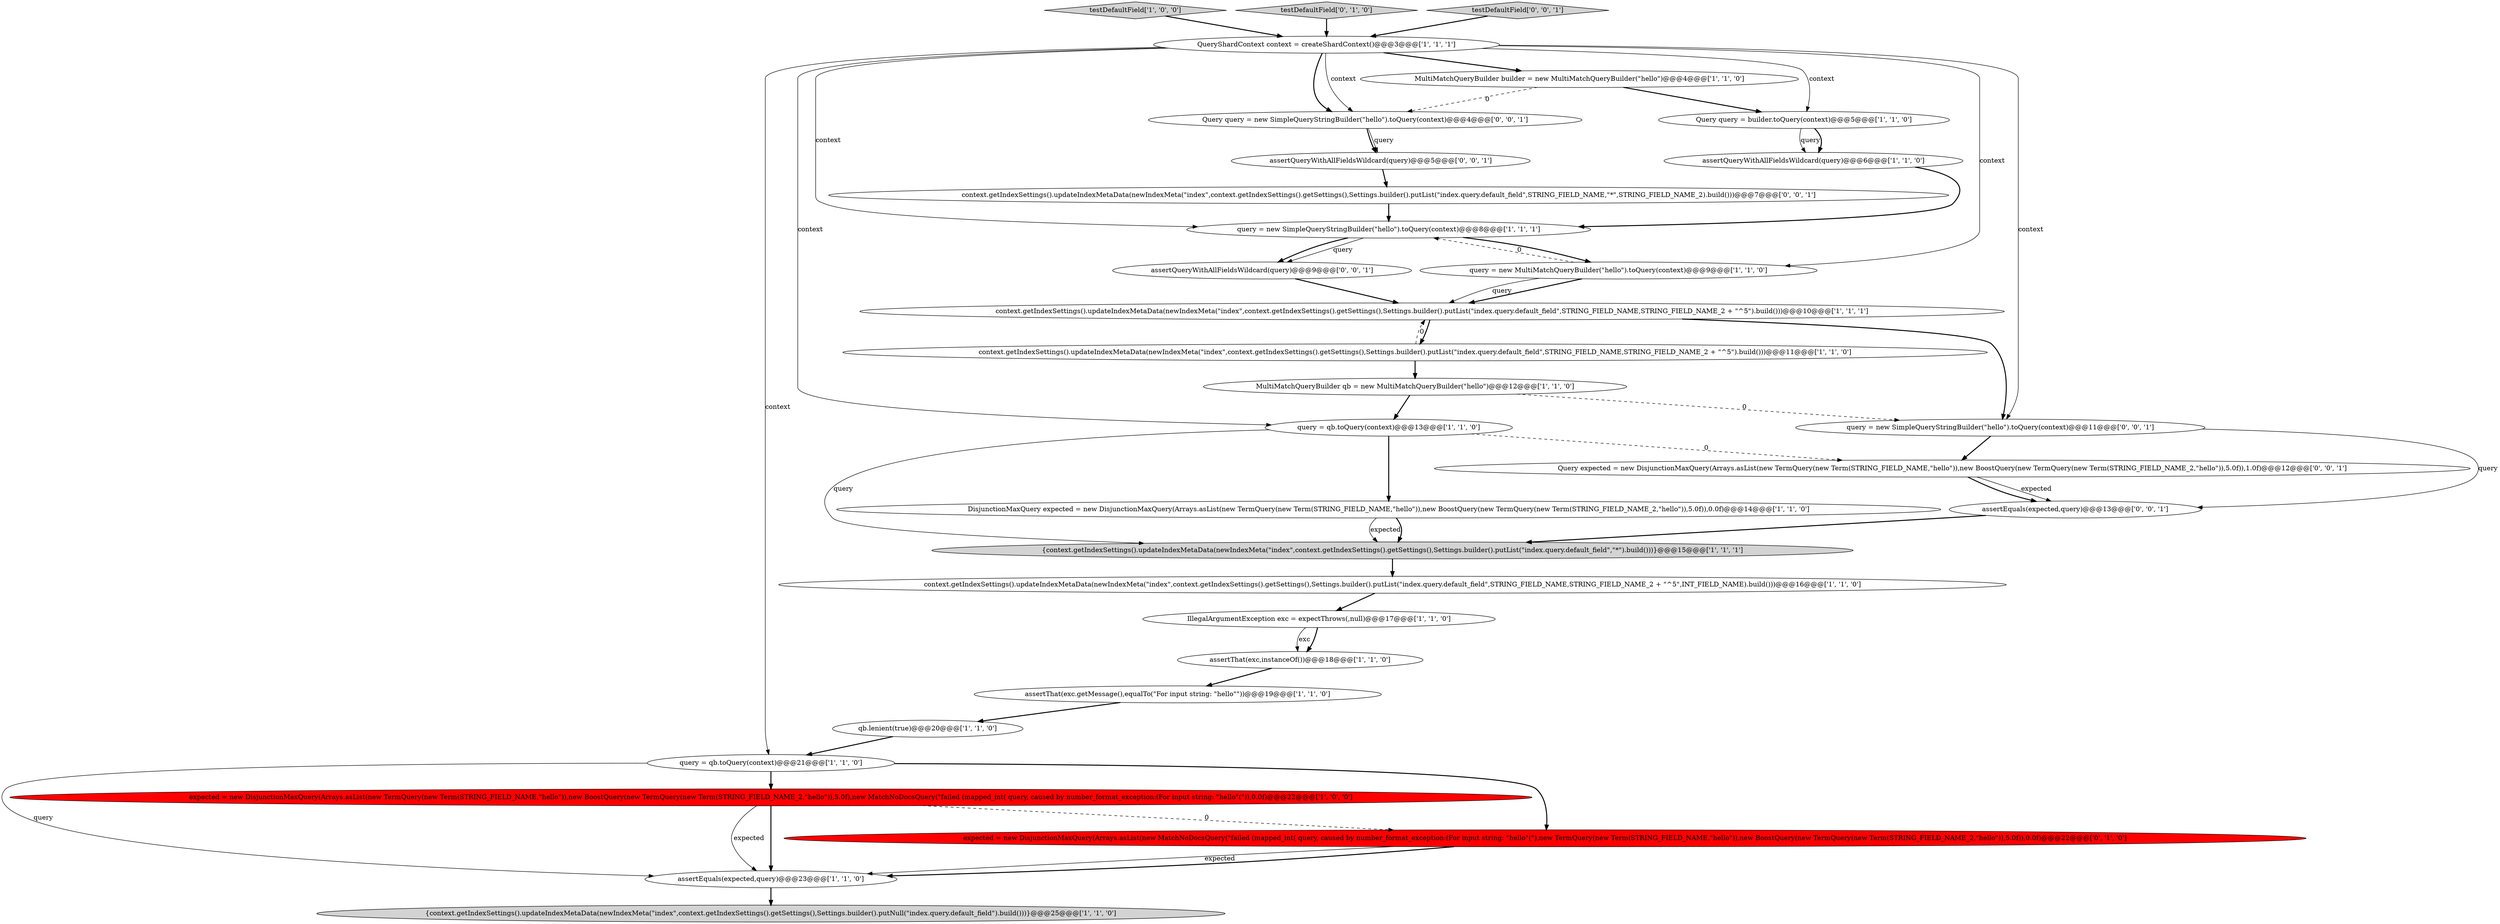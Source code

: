 digraph {
20 [style = filled, label = "QueryShardContext context = createShardContext()@@@3@@@['1', '1', '1']", fillcolor = white, shape = ellipse image = "AAA0AAABBB1BBB"];
12 [style = filled, label = "query = new SimpleQueryStringBuilder(\"hello\").toQuery(context)@@@8@@@['1', '1', '1']", fillcolor = white, shape = ellipse image = "AAA0AAABBB1BBB"];
31 [style = filled, label = "assertEquals(expected,query)@@@13@@@['0', '0', '1']", fillcolor = white, shape = ellipse image = "AAA0AAABBB3BBB"];
17 [style = filled, label = "assertEquals(expected,query)@@@23@@@['1', '1', '0']", fillcolor = white, shape = ellipse image = "AAA0AAABBB1BBB"];
6 [style = filled, label = "query = qb.toQuery(context)@@@21@@@['1', '1', '0']", fillcolor = white, shape = ellipse image = "AAA0AAABBB1BBB"];
9 [style = filled, label = "IllegalArgumentException exc = expectThrows(,null)@@@17@@@['1', '1', '0']", fillcolor = white, shape = ellipse image = "AAA0AAABBB1BBB"];
25 [style = filled, label = "assertQueryWithAllFieldsWildcard(query)@@@9@@@['0', '0', '1']", fillcolor = white, shape = ellipse image = "AAA0AAABBB3BBB"];
22 [style = filled, label = "expected = new DisjunctionMaxQuery(Arrays.asList(new MatchNoDocsQuery(\"failed (mapped_int( query, caused by number_format_exception:(For input string: \"hello\"(\"),new TermQuery(new Term(STRING_FIELD_NAME,\"hello\")),new BoostQuery(new TermQuery(new Term(STRING_FIELD_NAME_2,\"hello\")),5.0f)),0.0f)@@@22@@@['0', '1', '0']", fillcolor = red, shape = ellipse image = "AAA1AAABBB2BBB"];
14 [style = filled, label = "Query query = builder.toQuery(context)@@@5@@@['1', '1', '0']", fillcolor = white, shape = ellipse image = "AAA0AAABBB1BBB"];
3 [style = filled, label = "query = qb.toQuery(context)@@@13@@@['1', '1', '0']", fillcolor = white, shape = ellipse image = "AAA0AAABBB1BBB"];
1 [style = filled, label = "MultiMatchQueryBuilder qb = new MultiMatchQueryBuilder(\"hello\")@@@12@@@['1', '1', '0']", fillcolor = white, shape = ellipse image = "AAA0AAABBB1BBB"];
10 [style = filled, label = "context.getIndexSettings().updateIndexMetaData(newIndexMeta(\"index\",context.getIndexSettings().getSettings(),Settings.builder().putList(\"index.query.default_field\",STRING_FIELD_NAME,STRING_FIELD_NAME_2 + \"^5\").build()))@@@10@@@['1', '1', '1']", fillcolor = white, shape = ellipse image = "AAA0AAABBB1BBB"];
2 [style = filled, label = "testDefaultField['1', '0', '0']", fillcolor = lightgray, shape = diamond image = "AAA0AAABBB1BBB"];
7 [style = filled, label = "{context.getIndexSettings().updateIndexMetaData(newIndexMeta(\"index\",context.getIndexSettings().getSettings(),Settings.builder().putNull(\"index.query.default_field\").build()))}@@@25@@@['1', '1', '0']", fillcolor = lightgray, shape = ellipse image = "AAA0AAABBB1BBB"];
13 [style = filled, label = "qb.lenient(true)@@@20@@@['1', '1', '0']", fillcolor = white, shape = ellipse image = "AAA0AAABBB1BBB"];
4 [style = filled, label = "{context.getIndexSettings().updateIndexMetaData(newIndexMeta(\"index\",context.getIndexSettings().getSettings(),Settings.builder().putList(\"index.query.default_field\",\"*\").build()))}@@@15@@@['1', '1', '1']", fillcolor = lightgray, shape = ellipse image = "AAA0AAABBB1BBB"];
28 [style = filled, label = "Query query = new SimpleQueryStringBuilder(\"hello\").toQuery(context)@@@4@@@['0', '0', '1']", fillcolor = white, shape = ellipse image = "AAA0AAABBB3BBB"];
19 [style = filled, label = "context.getIndexSettings().updateIndexMetaData(newIndexMeta(\"index\",context.getIndexSettings().getSettings(),Settings.builder().putList(\"index.query.default_field\",STRING_FIELD_NAME,STRING_FIELD_NAME_2 + \"^5\",INT_FIELD_NAME).build()))@@@16@@@['1', '1', '0']", fillcolor = white, shape = ellipse image = "AAA0AAABBB1BBB"];
21 [style = filled, label = "expected = new DisjunctionMaxQuery(Arrays.asList(new TermQuery(new Term(STRING_FIELD_NAME,\"hello\")),new BoostQuery(new TermQuery(new Term(STRING_FIELD_NAME_2,\"hello\")),5.0f),new MatchNoDocsQuery(\"failed (mapped_int( query, caused by number_format_exception:(For input string: \"hello\"(\")),0.0f)@@@22@@@['1', '0', '0']", fillcolor = red, shape = ellipse image = "AAA1AAABBB1BBB"];
30 [style = filled, label = "assertQueryWithAllFieldsWildcard(query)@@@5@@@['0', '0', '1']", fillcolor = white, shape = ellipse image = "AAA0AAABBB3BBB"];
24 [style = filled, label = "context.getIndexSettings().updateIndexMetaData(newIndexMeta(\"index\",context.getIndexSettings().getSettings(),Settings.builder().putList(\"index.query.default_field\",STRING_FIELD_NAME,\"*\",STRING_FIELD_NAME_2).build()))@@@7@@@['0', '0', '1']", fillcolor = white, shape = ellipse image = "AAA0AAABBB3BBB"];
0 [style = filled, label = "context.getIndexSettings().updateIndexMetaData(newIndexMeta(\"index\",context.getIndexSettings().getSettings(),Settings.builder().putList(\"index.query.default_field\",STRING_FIELD_NAME,STRING_FIELD_NAME_2 + \"^5\").build()))@@@11@@@['1', '1', '0']", fillcolor = white, shape = ellipse image = "AAA0AAABBB1BBB"];
16 [style = filled, label = "assertThat(exc.getMessage(),equalTo(\"For input string: \"hello\"\"))@@@19@@@['1', '1', '0']", fillcolor = white, shape = ellipse image = "AAA0AAABBB1BBB"];
29 [style = filled, label = "query = new SimpleQueryStringBuilder(\"hello\").toQuery(context)@@@11@@@['0', '0', '1']", fillcolor = white, shape = ellipse image = "AAA0AAABBB3BBB"];
8 [style = filled, label = "query = new MultiMatchQueryBuilder(\"hello\").toQuery(context)@@@9@@@['1', '1', '0']", fillcolor = white, shape = ellipse image = "AAA0AAABBB1BBB"];
5 [style = filled, label = "MultiMatchQueryBuilder builder = new MultiMatchQueryBuilder(\"hello\")@@@4@@@['1', '1', '0']", fillcolor = white, shape = ellipse image = "AAA0AAABBB1BBB"];
15 [style = filled, label = "DisjunctionMaxQuery expected = new DisjunctionMaxQuery(Arrays.asList(new TermQuery(new Term(STRING_FIELD_NAME,\"hello\")),new BoostQuery(new TermQuery(new Term(STRING_FIELD_NAME_2,\"hello\")),5.0f)),0.0f)@@@14@@@['1', '1', '0']", fillcolor = white, shape = ellipse image = "AAA0AAABBB1BBB"];
23 [style = filled, label = "testDefaultField['0', '1', '0']", fillcolor = lightgray, shape = diamond image = "AAA0AAABBB2BBB"];
18 [style = filled, label = "assertQueryWithAllFieldsWildcard(query)@@@6@@@['1', '1', '0']", fillcolor = white, shape = ellipse image = "AAA0AAABBB1BBB"];
11 [style = filled, label = "assertThat(exc,instanceOf())@@@18@@@['1', '1', '0']", fillcolor = white, shape = ellipse image = "AAA0AAABBB1BBB"];
27 [style = filled, label = "testDefaultField['0', '0', '1']", fillcolor = lightgray, shape = diamond image = "AAA0AAABBB3BBB"];
26 [style = filled, label = "Query expected = new DisjunctionMaxQuery(Arrays.asList(new TermQuery(new Term(STRING_FIELD_NAME,\"hello\")),new BoostQuery(new TermQuery(new Term(STRING_FIELD_NAME_2,\"hello\")),5.0f)),1.0f)@@@12@@@['0', '0', '1']", fillcolor = white, shape = ellipse image = "AAA0AAABBB3BBB"];
11->16 [style = bold, label=""];
8->10 [style = bold, label=""];
30->24 [style = bold, label=""];
24->12 [style = bold, label=""];
16->13 [style = bold, label=""];
2->20 [style = bold, label=""];
23->20 [style = bold, label=""];
20->12 [style = solid, label="context"];
9->11 [style = bold, label=""];
9->11 [style = solid, label="exc"];
3->26 [style = dashed, label="0"];
28->30 [style = bold, label=""];
6->22 [style = bold, label=""];
6->21 [style = bold, label=""];
22->17 [style = solid, label="expected"];
20->28 [style = bold, label=""];
4->19 [style = bold, label=""];
1->29 [style = dashed, label="0"];
1->3 [style = bold, label=""];
18->12 [style = bold, label=""];
8->10 [style = solid, label="query"];
28->30 [style = solid, label="query"];
31->4 [style = bold, label=""];
20->8 [style = solid, label="context"];
26->31 [style = solid, label="expected"];
8->12 [style = dashed, label="0"];
3->15 [style = bold, label=""];
20->28 [style = solid, label="context"];
5->14 [style = bold, label=""];
14->18 [style = solid, label="query"];
21->22 [style = dashed, label="0"];
29->31 [style = solid, label="query"];
3->4 [style = solid, label="query"];
0->10 [style = dashed, label="0"];
20->5 [style = bold, label=""];
29->26 [style = bold, label=""];
15->4 [style = solid, label="expected"];
20->6 [style = solid, label="context"];
17->7 [style = bold, label=""];
12->25 [style = solid, label="query"];
20->14 [style = solid, label="context"];
6->17 [style = solid, label="query"];
26->31 [style = bold, label=""];
5->28 [style = dashed, label="0"];
21->17 [style = solid, label="expected"];
10->29 [style = bold, label=""];
19->9 [style = bold, label=""];
12->8 [style = bold, label=""];
0->1 [style = bold, label=""];
12->25 [style = bold, label=""];
10->0 [style = bold, label=""];
15->4 [style = bold, label=""];
22->17 [style = bold, label=""];
14->18 [style = bold, label=""];
25->10 [style = bold, label=""];
13->6 [style = bold, label=""];
20->3 [style = solid, label="context"];
21->17 [style = bold, label=""];
27->20 [style = bold, label=""];
20->29 [style = solid, label="context"];
}

